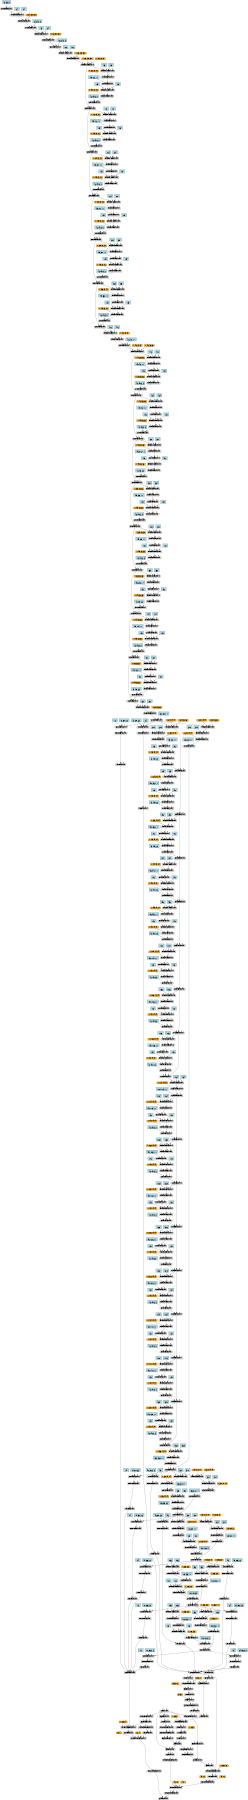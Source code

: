 digraph {
	graph [size="12,12"]
	node [align=left fontsize=12 height=0.2 ranksep=0.1 shape=box style=filled]
	140052033597520 [label=AddBackward]
	140052033592800 -> 140052033597520
	140052033592800 [label=DivConstantBackward]
	140052033567480 -> 140052033592800
	140052033567480 [label=SmoothL1LossBackward]
	140052033566736 -> 140052033567480
	140052033566736 [label=ViewBackward]
	140052033566488 -> 140052033566736
	140052033566488 [label=MaskedSelectBackward]
	140052033565248 -> 140052033566488
	140052033565248 [label=ConcatBackward]
	140052033547000 -> 140052033565248
	140052033547000 [label=ViewBackward]
	140052033546752 -> 140052033547000
	140052033546752 [label=PermuteBackward]
	140052033895696 -> 140052033546752
	140052033895696 [label=ConvNdBackward]
	140052033895440 -> 140052033895696
	140052033895440 [label=ConvNdBackward]
	140052033490648 -> 140052033895440
	140052033490648 [label=ThresholdBackward]
	140052033895248 -> 140052033490648
	140052033895248 [label=BatchNormBackward]
	140052033490400 -> 140052033895248
	140052033490400 [label=ConcatBackward]
	140052033489656 -> 140052033490400
	140052033489656 [label=ConcatBackward]
	140052033488912 -> 140052033489656
	140052033488912 [label=ConcatBackward]
	140052033488168 -> 140052033488912
	140052033488168 [label=ConcatBackward]
	140052033487424 -> 140052033488168
	140052033487424 [label=ConcatBackward]
	140052033482456 -> 140052033487424
	140052033482456 [label=ConcatBackward]
	140052033481712 -> 140052033482456
	140052033481712 [label=ConcatBackward]
	140052033480968 -> 140052033481712
	140052033480968 [label=ConcatBackward]
	140052033480224 -> 140052033480968
	140052033480224 [label=MaxPool2dBackward]
	140052033893968 -> 140052033480224
	140052033893968 [label=ConvNdBackward]
	140052033479976 -> 140052033893968
	140052033479976 [label=ThresholdBackward]
	140052033893712 -> 140052033479976
	140052033893712 [label=BatchNormBackward]
	140052033479728 -> 140052033893712
	140052033479728 [label=ConcatBackward]
	140052033478984 -> 140052033479728
	140052033478984 [label=ConcatBackward]
	140052033469920 -> 140052033478984
	140052033469920 [label=ConcatBackward]
	140052033469176 -> 140052033469920
	140052033469176 [label=ConcatBackward]
	140052033468432 -> 140052033469176
	140052033468432 [label=ConcatBackward]
	140052033467688 -> 140052033468432
	140052033467688 [label=ConcatBackward]
	140052033466944 -> 140052033467688
	140052033466944 [label=MaxPool2dBackward]
	140052033466696 -> 140052033466944
	140052033466696 [label=ThresholdBackward]
	140052033892688 -> 140052033466696
	140052033892688 [label=BatchNormBackward]
	140052033892560 -> 140052033892688
	140052033892560 [label=ConvNdBackward]
	140052033466448 -> 140052033892560
	140052033466448 [label=ThresholdBackward]
	140052033894416 -> 140052033466448
	140052033894416 [label=BatchNormBackward]
	140052033893776 -> 140052033894416
	140052033893776 [label=ConvNdBackward]
	140052033814232 -> 140052033893776
	140052033814232 [label=ThresholdBackward]
	140052034098384 -> 140052033814232
	140052034098384 [label=BatchNormBackward]
	140052034101200 -> 140052034098384
	140052034101200 [label=ConvNdBackward]
	140052033937872 -> 140052034101200
	140052033937872 [label="
 (64, 3, 3, 3)" fillcolor=lightblue]
	140052033937552 -> 140052034098384
	140052033937552 [label="
 (64)" fillcolor=lightblue]
	140052033937680 -> 140052034098384
	140052033937680 [label="
 (64)" fillcolor=lightblue]
	140052033692952 -> 140052033814232
	140052033692952 [label="(1, 64, 150, 150)" fillcolor=orange]
	140052034449232 -> 140052033893776
	140052034449232 [label="
 (64, 64, 3, 3)" fillcolor=lightblue]
	140052034448912 -> 140052033894416
	140052034448912 [label="
 (64)" fillcolor=lightblue]
	140052034449040 -> 140052033894416
	140052034449040 [label="
 (64)" fillcolor=lightblue]
	140052033693384 -> 140052033466448
	140052033693384 [label="(1, 64, 150, 150)" fillcolor=orange]
	140052034448656 -> 140052033892560
	140052034448656 [label="
 (128, 64, 3, 3)" fillcolor=lightblue]
	140052034448336 -> 140052033892688
	140052034448336 [label="
 (128)" fillcolor=lightblue]
	140052034448464 -> 140052033892688
	140052034448464 [label="
 (128)" fillcolor=lightblue]
	140052033693888 -> 140052033466696
	140052033693888 [label="(1, 128, 150, 150)" fillcolor=orange]
	140052033693960 -> 140052033466944
	140052033693960 [label="(1, 128, 150, 150)" fillcolor=orange]
	140052033694104 -> 140052033466944
	140052033694104 [label="(1, 128, 75, 75)" fillcolor=orange]
	140052033892880 -> 140052033467688
	140052033892880 [label=ConvNdBackward]
	140052033467440 -> 140052033892880
	140052033467440 [label=ThresholdBackward]
	140052033892816 -> 140052033467440
	140052033892816 [label=BatchNormBackward]
	140052033892496 -> 140052033892816
	140052033892496 [label=ConvNdBackward]
	140052033467192 -> 140052033892496
	140052033467192 [label=ThresholdBackward]
	140052033894160 -> 140052033467192
	140052033894160 [label=BatchNormBackward]
	140052033466944 -> 140052033894160
	140052033938256 -> 140052033894160
	140052033938256 [label="
 (128)" fillcolor=lightblue]
	140052033938192 -> 140052033894160
	140052033938192 [label="
 (128)" fillcolor=lightblue]
	140052033919960 -> 140052033467192
	140052033919960 [label="(1, 128, 75, 75)" fillcolor=orange]
	140052033937936 -> 140052033892496
	140052033937936 [label="
 (192, 128, 1, 1)" fillcolor=lightblue]
	140052034448720 -> 140052033892816
	140052034448720 [label="
 (192)" fillcolor=lightblue]
	140052034449168 -> 140052033892816
	140052034449168 [label="
 (192)" fillcolor=lightblue]
	140052033434760 -> 140052033467440
	140052033434760 [label="(1, 192, 75, 75)" fillcolor=orange]
	140052034448592 -> 140052033892880
	140052034448592 [label="
 (48, 192, 3, 3)" fillcolor=lightblue]
	140052033893008 -> 140052033468432
	140052033893008 [label=ConvNdBackward]
	140052033468184 -> 140052033893008
	140052033468184 [label=ThresholdBackward]
	140052033892752 -> 140052033468184
	140052033892752 [label=BatchNormBackward]
	140052033893648 -> 140052033892752
	140052033893648 [label=ConvNdBackward]
	140052033467936 -> 140052033893648
	140052033467936 [label=ThresholdBackward]
	140052034098128 -> 140052033467936
	140052034098128 [label=BatchNormBackward]
	140052033467688 -> 140052034098128
	140052033938768 -> 140052034098128
	140052033938768 [label="
 (176)" fillcolor=lightblue]
	140052033938704 -> 140052034098128
	140052033938704 [label="
 (176)" fillcolor=lightblue]
	140052033465232 -> 140052033467936
	140052033465232 [label="(1, 176, 75, 75)" fillcolor=orange]
	140052033938512 -> 140052033893648
	140052033938512 [label="
 (192, 176, 1, 1)" fillcolor=lightblue]
	140052033937744 -> 140052033892752
	140052033937744 [label="
 (192)" fillcolor=lightblue]
	140052033938064 -> 140052033892752
	140052033938064 [label="
 (192)" fillcolor=lightblue]
	140052033465592 -> 140052033468184
	140052033465592 [label="(1, 192, 75, 75)" fillcolor=orange]
	140052034448080 -> 140052033893008
	140052034448080 [label="
 (48, 192, 3, 3)" fillcolor=lightblue]
	140052033893136 -> 140052033469176
	140052033893136 [label=ConvNdBackward]
	140052033468928 -> 140052033893136
	140052033468928 [label=ThresholdBackward]
	140052033892944 -> 140052033468928
	140052033892944 [label=BatchNormBackward]
	140052033892624 -> 140052033892944
	140052033892624 [label=ConvNdBackward]
	140052033468680 -> 140052033892624
	140052033468680 [label=ThresholdBackward]
	140052034101008 -> 140052033468680
	140052034101008 [label=BatchNormBackward]
	140052033468432 -> 140052034101008
	140052033939280 -> 140052034101008
	140052033939280 [label="
 (224)" fillcolor=lightblue]
	140052033939216 -> 140052034101008
	140052033939216 [label="
 (224)" fillcolor=lightblue]
	140052033609880 -> 140052033468680
	140052033609880 [label="(1, 224, 75, 75)" fillcolor=orange]
	140052033939024 -> 140052033892624
	140052033939024 [label="
 (192, 224, 1, 1)" fillcolor=lightblue]
	140052033938448 -> 140052033892944
	140052033938448 [label="
 (192)" fillcolor=lightblue]
	140052033938576 -> 140052033892944
	140052033938576 [label="
 (192)" fillcolor=lightblue]
	140052033610240 -> 140052033468928
	140052033610240 [label="(1, 192, 75, 75)" fillcolor=orange]
	140052034447888 -> 140052033893136
	140052034447888 [label="
 (48, 192, 3, 3)" fillcolor=lightblue]
	140052033893264 -> 140052033469920
	140052033893264 [label=ConvNdBackward]
	140052033469672 -> 140052033893264
	140052033469672 [label=ThresholdBackward]
	140052033893072 -> 140052033469672
	140052033893072 [label=BatchNormBackward]
	140052034100752 -> 140052033893072
	140052034100752 [label=ConvNdBackward]
	140052033469424 -> 140052034100752
	140052033469424 [label=ThresholdBackward]
	140052034099984 -> 140052033469424
	140052034099984 [label=BatchNormBackward]
	140052033469176 -> 140052034099984
	140052033939792 -> 140052034099984
	140052033939792 [label="
 (272)" fillcolor=lightblue]
	140052033939728 -> 140052034099984
	140052033939728 [label="
 (272)" fillcolor=lightblue]
	140052033611104 -> 140052033469424
	140052033611104 [label="(1, 272, 75, 75)" fillcolor=orange]
	140052033939536 -> 140052034100752
	140052033939536 [label="
 (192, 272, 1, 1)" fillcolor=lightblue]
	140052033938960 -> 140052033893072
	140052033938960 [label="
 (192)" fillcolor=lightblue]
	140052033939088 -> 140052033893072
	140052033939088 [label="
 (192)" fillcolor=lightblue]
	140052033611464 -> 140052033469672
	140052033611464 [label="(1, 192, 75, 75)" fillcolor=orange]
	140052034447760 -> 140052033893264
	140052034447760 [label="
 (48, 192, 3, 3)" fillcolor=lightblue]
	140052033893392 -> 140052033478984
	140052033893392 [label=ConvNdBackward]
	140052033478736 -> 140052033893392
	140052033478736 [label=ThresholdBackward]
	140052033893200 -> 140052033478736
	140052033893200 [label=BatchNormBackward]
	140052034100240 -> 140052033893200
	140052034100240 [label=ConvNdBackward]
	140052033470168 -> 140052034100240
	140052033470168 [label=ThresholdBackward]
	140052034100880 -> 140052033470168
	140052034100880 [label=BatchNormBackward]
	140052033469920 -> 140052034100880
	140052033940304 -> 140052034100880
	140052033940304 [label="
 (320)" fillcolor=lightblue]
	140052033940240 -> 140052034100880
	140052033940240 [label="
 (320)" fillcolor=lightblue]
	140052033612328 -> 140052033470168
	140052033612328 [label="(1, 320, 75, 75)" fillcolor=orange]
	140052033940048 -> 140052034100240
	140052033940048 [label="
 (192, 320, 1, 1)" fillcolor=lightblue]
	140052033939472 -> 140052033893200
	140052033939472 [label="
 (192)" fillcolor=lightblue]
	140052033939600 -> 140052033893200
	140052033939600 [label="
 (192)" fillcolor=lightblue]
	140052033612688 -> 140052033478736
	140052033612688 [label="(1, 192, 75, 75)" fillcolor=orange]
	140052034447632 -> 140052033893392
	140052034447632 [label="
 (48, 192, 3, 3)" fillcolor=lightblue]
	140052033893520 -> 140052033479728
	140052033893520 [label=ConvNdBackward]
	140052033479480 -> 140052033893520
	140052033479480 [label=ThresholdBackward]
	140052033893328 -> 140052033479480
	140052033893328 [label=BatchNormBackward]
	140052034101136 -> 140052033893328
	140052034101136 [label=ConvNdBackward]
	140052033479232 -> 140052034101136
	140052033479232 [label=ThresholdBackward]
	140052034100688 -> 140052033479232
	140052034100688 [label=BatchNormBackward]
	140052033478984 -> 140052034100688
	140052033940816 -> 140052034100688
	140052033940816 [label="
 (368)" fillcolor=lightblue]
	140052033940752 -> 140052034100688
	140052033940752 [label="
 (368)" fillcolor=lightblue]
	140052033613552 -> 140052033479232
	140052033613552 [label="(1, 368, 75, 75)" fillcolor=orange]
	140052033940560 -> 140052034101136
	140052033940560 [label="
 (192, 368, 1, 1)" fillcolor=lightblue]
	140052033939984 -> 140052033893328
	140052033939984 [label="
 (192)" fillcolor=lightblue]
	140052033940112 -> 140052033893328
	140052033940112 [label="
 (192)" fillcolor=lightblue]
	140052033613976 -> 140052033479480
	140052033613976 [label="(1, 192, 75, 75)" fillcolor=orange]
	140052034447504 -> 140052033893520
	140052034447504 [label="
 (48, 192, 3, 3)" fillcolor=lightblue]
	140052034447120 -> 140052033893712
	140052034447120 [label="
 (416)" fillcolor=lightblue]
	140052034447056 -> 140052033893712
	140052034447056 [label="
 (416)" fillcolor=lightblue]
	140052033614336 -> 140052033479976
	140052033614336 [label="(1, 416, 75, 75)" fillcolor=orange]
	140052034446800 -> 140052033893968
	140052034446800 [label="
 (416, 416, 1, 1)" fillcolor=lightblue]
	140052033614552 -> 140052033480224
	140052033614552 [label="(1, 416, 75, 75)" fillcolor=orange]
	140052033614624 -> 140052033480224
	140052033614624 [label="(1, 416, 38, 38)" fillcolor=orange]
	140052033894096 -> 140052033480968
	140052033894096 [label=ConvNdBackward]
	140052033480720 -> 140052033894096
	140052033480720 [label=ThresholdBackward]
	140052033893584 -> 140052033480720
	140052033893584 [label=BatchNormBackward]
	140052033892432 -> 140052033893584
	140052033892432 [label=ConvNdBackward]
	140052033480472 -> 140052033892432
	140052033480472 [label=ThresholdBackward]
	140052033895632 -> 140052033480472
	140052033895632 [label=BatchNormBackward]
	140052033480224 -> 140052033895632
	140052033941072 -> 140052033895632
	140052033941072 [label="
 (416)" fillcolor=lightblue]
	140052033941008 -> 140052033895632
	140052033941008 [label="
 (416)" fillcolor=lightblue]
	140052033615488 -> 140052033480472
	140052033615488 [label="(1, 416, 38, 38)" fillcolor=orange]
	140052033940880 -> 140052033892432
	140052033940880 [label="
 (192, 416, 1, 1)" fillcolor=lightblue]
	140052034447248 -> 140052033893584
	140052034447248 [label="
 (192)" fillcolor=lightblue]
	140052033938384 -> 140052033893584
	140052033938384 [label="
 (192)" fillcolor=lightblue]
	140052033615848 -> 140052033480720
	140052033615848 [label="(1, 192, 38, 38)" fillcolor=orange]
	140052034446736 -> 140052033894096
	140052034446736 [label="
 (48, 192, 3, 3)" fillcolor=lightblue]
	140052033894288 -> 140052033481712
	140052033894288 [label=ConvNdBackward]
	140052033481464 -> 140052033894288
	140052033481464 [label=ThresholdBackward]
	140052033894032 -> 140052033481464
	140052033894032 [label=BatchNormBackward]
	140052033893456 -> 140052033894032
	140052033893456 [label=ConvNdBackward]
	140052033481216 -> 140052033893456
	140052033481216 [label=ThresholdBackward]
	140052034100816 -> 140052033481216
	140052034100816 [label=BatchNormBackward]
	140052033480968 -> 140052034100816
	140052033962128 -> 140052034100816
	140052033962128 [label="
 (464)" fillcolor=lightblue]
	140052033962064 -> 140052034100816
	140052033962064 [label="
 (464)" fillcolor=lightblue]
	140052033616712 -> 140052033481216
	140052033616712 [label="(1, 464, 38, 38)" fillcolor=orange]
	140052033941328 -> 140052033893456
	140052033941328 [label="
 (192, 464, 1, 1)" fillcolor=lightblue]
	140052033940496 -> 140052033894032
	140052033940496 [label="
 (192)" fillcolor=lightblue]
	140052033940624 -> 140052033894032
	140052033940624 [label="
 (192)" fillcolor=lightblue]
	140052033617072 -> 140052033481464
	140052033617072 [label="(1, 192, 38, 38)" fillcolor=orange]
	140052034446608 -> 140052033894288
	140052034446608 [label="
 (48, 192, 3, 3)" fillcolor=lightblue]
	140052033894480 -> 140052033482456
	140052033894480 [label=ConvNdBackward]
	140052033482208 -> 140052033894480
	140052033482208 [label=ThresholdBackward]
	140052033894224 -> 140052033482208
	140052033894224 [label=BatchNormBackward]
	140052033893904 -> 140052033894224
	140052033893904 [label=ConvNdBackward]
	140052033481960 -> 140052033893904
	140052033481960 [label=ThresholdBackward]
	140052034100624 -> 140052033481960
	140052034100624 [label=BatchNormBackward]
	140052033481712 -> 140052034100624
	140052033962640 -> 140052034100624
	140052033962640 [label="
 (512)" fillcolor=lightblue]
	140052033962576 -> 140052034100624
	140052033962576 [label="
 (512)" fillcolor=lightblue]
	140052033626192 -> 140052033481960
	140052033626192 [label="(1, 512, 38, 38)" fillcolor=orange]
	140052033962384 -> 140052033893904
	140052033962384 [label="
 (192, 512, 1, 1)" fillcolor=lightblue]
	140052033941264 -> 140052033894224
	140052033941264 [label="
 (192)" fillcolor=lightblue]
	140052033962192 -> 140052033894224
	140052033962192 [label="
 (192)" fillcolor=lightblue]
	140052033626552 -> 140052033482208
	140052033626552 [label="(1, 192, 38, 38)" fillcolor=orange]
	140052034446480 -> 140052033894480
	140052034446480 [label="
 (48, 192, 3, 3)" fillcolor=lightblue]
	140052033894608 -> 140052033487424
	140052033894608 [label=ConvNdBackward]
	140052033487176 -> 140052033894608
	140052033487176 [label=ThresholdBackward]
	140052033894352 -> 140052033487176
	140052033894352 [label=BatchNormBackward]
	140052034100496 -> 140052033894352
	140052034100496 [label=ConvNdBackward]
	140052033486928 -> 140052034100496
	140052033486928 [label=ThresholdBackward]
	140052034100432 -> 140052033486928
	140052034100432 [label=BatchNormBackward]
	140052033482456 -> 140052034100432
	140052033963152 -> 140052034100432
	140052033963152 [label="
 (560)" fillcolor=lightblue]
	140052033963088 -> 140052034100432
	140052033963088 [label="
 (560)" fillcolor=lightblue]
	140052033627416 -> 140052033486928
	140052033627416 [label="(1, 560, 38, 38)" fillcolor=orange]
	140052033962896 -> 140052034100496
	140052033962896 [label="
 (192, 560, 1, 1)" fillcolor=lightblue]
	140052033962320 -> 140052033894352
	140052033962320 [label="
 (192)" fillcolor=lightblue]
	140052033962448 -> 140052033894352
	140052033962448 [label="
 (192)" fillcolor=lightblue]
	140052033627776 -> 140052033487176
	140052033627776 [label="(1, 192, 38, 38)" fillcolor=orange]
	140052034446352 -> 140052033894608
	140052034446352 [label="
 (48, 192, 3, 3)" fillcolor=lightblue]
	140052033894672 -> 140052033488168
	140052033894672 [label=ConvNdBackward]
	140052033487920 -> 140052033894672
	140052033487920 [label=ThresholdBackward]
	140052033894544 -> 140052033487920
	140052033894544 [label=BatchNormBackward]
	140052034100560 -> 140052033894544
	140052034100560 [label=ConvNdBackward]
	140052033487672 -> 140052034100560
	140052033487672 [label=ThresholdBackward]
	140052034100368 -> 140052033487672
	140052034100368 [label=BatchNormBackward]
	140052033487424 -> 140052034100368
	140052033963664 -> 140052034100368
	140052033963664 [label="
 (608)" fillcolor=lightblue]
	140052033963600 -> 140052034100368
	140052033963600 [label="
 (608)" fillcolor=lightblue]
	140052033628640 -> 140052033487672
	140052033628640 [label="(1, 608, 38, 38)" fillcolor=orange]
	140052033963408 -> 140052034100560
	140052033963408 [label="
 (192, 608, 1, 1)" fillcolor=lightblue]
	140052033962832 -> 140052033894544
	140052033962832 [label="
 (192)" fillcolor=lightblue]
	140052033962960 -> 140052033894544
	140052033962960 [label="
 (192)" fillcolor=lightblue]
	140052033629000 -> 140052033487920
	140052033629000 [label="(1, 192, 38, 38)" fillcolor=orange]
	140052034446224 -> 140052033894672
	140052034446224 [label="
 (48, 192, 3, 3)" fillcolor=lightblue]
	140052033894800 -> 140052033488912
	140052033894800 [label=ConvNdBackward]
	140052033488664 -> 140052033894800
	140052033488664 [label=ThresholdBackward]
	140052033896144 -> 140052033488664
	140052033896144 [label=BatchNormBackward]
	140052034101072 -> 140052033896144
	140052034101072 [label=ConvNdBackward]
	140052033488416 -> 140052034101072
	140052033488416 [label=ThresholdBackward]
	140052034100176 -> 140052033488416
	140052034100176 [label=BatchNormBackward]
	140052033488168 -> 140052034100176
	140052033964176 -> 140052034100176
	140052033964176 [label="
 (656)" fillcolor=lightblue]
	140052033964112 -> 140052034100176
	140052033964112 [label="
 (656)" fillcolor=lightblue]
	140052033629864 -> 140052033488416
	140052033629864 [label="(1, 656, 38, 38)" fillcolor=orange]
	140052033963920 -> 140052034101072
	140052033963920 [label="
 (192, 656, 1, 1)" fillcolor=lightblue]
	140052033963344 -> 140052033896144
	140052033963344 [label="
 (192)" fillcolor=lightblue]
	140052033963472 -> 140052033896144
	140052033963472 [label="
 (192)" fillcolor=lightblue]
	140052033634384 -> 140052033488664
	140052033634384 [label="(1, 192, 38, 38)" fillcolor=orange]
	140052034446096 -> 140052033894800
	140052034446096 [label="
 (48, 192, 3, 3)" fillcolor=lightblue]
	140052033894928 -> 140052033489656
	140052033894928 [label=ConvNdBackward]
	140052033489408 -> 140052033894928
	140052033489408 [label=ThresholdBackward]
	140052033894736 -> 140052033489408
	140052033894736 [label=BatchNormBackward]
	140052034100304 -> 140052033894736
	140052034100304 [label=ConvNdBackward]
	140052033489160 -> 140052034100304
	140052033489160 [label=ThresholdBackward]
	140052034100048 -> 140052033489160
	140052034100048 [label=BatchNormBackward]
	140052033488912 -> 140052034100048
	140052033964688 -> 140052034100048
	140052033964688 [label="
 (704)" fillcolor=lightblue]
	140052033964624 -> 140052034100048
	140052033964624 [label="
 (704)" fillcolor=lightblue]
	140052033635248 -> 140052033489160
	140052033635248 [label="(1, 704, 38, 38)" fillcolor=orange]
	140052033964432 -> 140052034100304
	140052033964432 [label="
 (192, 704, 1, 1)" fillcolor=lightblue]
	140052033963856 -> 140052033894736
	140052033963856 [label="
 (192)" fillcolor=lightblue]
	140052033963984 -> 140052033894736
	140052033963984 [label="
 (192)" fillcolor=lightblue]
	140052033635608 -> 140052033489408
	140052033635608 [label="(1, 192, 38, 38)" fillcolor=orange]
	140052034445968 -> 140052033894928
	140052034445968 [label="
 (48, 192, 3, 3)" fillcolor=lightblue]
	140052033896208 -> 140052033490400
	140052033896208 [label=ConvNdBackward]
	140052033490152 -> 140052033896208
	140052033490152 [label=ThresholdBackward]
	140052033894864 -> 140052033490152
	140052033894864 [label=BatchNormBackward]
	140052034100112 -> 140052033894864
	140052034100112 [label=ConvNdBackward]
	140052033489904 -> 140052034100112
	140052033489904 [label=ThresholdBackward]
	140052034099856 -> 140052033489904
	140052034099856 [label=BatchNormBackward]
	140052033489656 -> 140052034099856
	140052033965200 -> 140052034099856
	140052033965200 [label="
 (752)" fillcolor=lightblue]
	140052033965136 -> 140052034099856
	140052033965136 [label="
 (752)" fillcolor=lightblue]
	140052033636472 -> 140052033489904
	140052033636472 [label="(1, 752, 38, 38)" fillcolor=orange]
	140052033964944 -> 140052034100112
	140052033964944 [label="
 (192, 752, 1, 1)" fillcolor=lightblue]
	140052033964368 -> 140052033894864
	140052033964368 [label="
 (192)" fillcolor=lightblue]
	140052033964496 -> 140052033894864
	140052033964496 [label="
 (192)" fillcolor=lightblue]
	140052033636832 -> 140052033490152
	140052033636832 [label="(1, 192, 38, 38)" fillcolor=orange]
	140052034445840 -> 140052033896208
	140052034445840 [label="
 (48, 192, 3, 3)" fillcolor=lightblue]
	140052034445456 -> 140052033895248
	140052034445456 [label="
 (800)" fillcolor=lightblue]
	140052034445392 -> 140052033895248
	140052034445392 [label="
 (800)" fillcolor=lightblue]
	140052033637192 -> 140052033490648
	140052033637192 [label="(1, 800, 38, 38)" fillcolor=orange]
	140052034379600 -> 140052033895440
	140052034379600 [label="
 (800, 800, 1, 1)" fillcolor=lightblue]
	140052034379280 -> 140052033895696
	140052034379280 [label="
 (16, 800, 3, 3)" fillcolor=lightblue]
	140052034379408 -> 140052033895696
	140052034379408 [label="
 (16)" fillcolor=lightblue]
	140052033547992 -> 140052033565248
	140052033547992 [label=ViewBackward]
	140052033547744 -> 140052033547992
	140052033547744 [label=PermuteBackward]
	140052033895504 -> 140052033547744
	140052033895504 [label=ConvNdBackward]
	140052033537320 -> 140052033895504
	140052033537320 [label=ConcatBackward]
	140052033895376 -> 140052033537320
	140052033895376 [label=ConvNdBackward]
	140052033536576 -> 140052033895376
	140052033536576 [label=ThresholdBackward]
	140052033893840 -> 140052033536576
	140052033893840 [label=BatchNormBackward]
	140052033536328 -> 140052033893840
	140052033536328 [label=ConcatBackward]
	140052033527264 -> 140052033536328
	140052033527264 [label=ConcatBackward]
	140052033526520 -> 140052033527264
	140052033526520 [label=ConcatBackward]
	140052033525776 -> 140052033526520
	140052033525776 [label=ConcatBackward]
	140052033525032 -> 140052033525776
	140052033525032 [label=ConcatBackward]
	140052033524288 -> 140052033525032
	140052033524288 [label=ConcatBackward]
	140052033515224 -> 140052033524288
	140052033515224 [label=ConcatBackward]
	140052033514480 -> 140052033515224
	140052033514480 [label=ConcatBackward]
	140052034098832 -> 140052033514480
	140052034098832 [label=ConvNdBackward]
	140052033513736 -> 140052034098832
	140052033513736 [label=ThresholdBackward]
	140052034098192 -> 140052033513736
	140052034098192 [label=BatchNormBackward]
	140052033513488 -> 140052034098192
	140052033513488 [label=ConcatBackward]
	140052033512744 -> 140052033513488
	140052033512744 [label=ConcatBackward]
	140052033512000 -> 140052033512744
	140052033512000 [label=ConcatBackward]
	140052033838808 -> 140052033512000
	140052033838808 [label=ConcatBackward]
	140052033838064 -> 140052033838808
	140052033838064 [label=ConcatBackward]
	140052033837320 -> 140052033838064
	140052033837320 [label=ConcatBackward]
	140052033836576 -> 140052033837320
	140052033836576 [label=ConcatBackward]
	140052033835832 -> 140052033836576
	140052033835832 [label=ConcatBackward]
	140052033835088 -> 140052033835832
	140052033835088 [label=MaxPool2dBackward]
	140052033895440 -> 140052033835088
	140052033639632 -> 140052033835088
	140052033639632 [label="(1, 800, 38, 38)" fillcolor=orange]
	140052033639704 -> 140052033835088
	140052033639704 [label="(1, 800, 19, 19)" fillcolor=orange]
	140052033459600 -> 140052033835832
	140052033459600 [label=ConvNdBackward]
	140052033835584 -> 140052033459600
	140052033835584 [label=ThresholdBackward]
	140052033459792 -> 140052033835584
	140052033459792 [label=BatchNormBackward]
	140052033459920 -> 140052033459792
	140052033459920 [label=ConvNdBackward]
	140052033835336 -> 140052033459920
	140052033835336 [label=ThresholdBackward]
	140052033460112 -> 140052033835336
	140052033460112 [label=BatchNormBackward]
	140052033835088 -> 140052033460112
	140052033989456 -> 140052033460112
	140052033989456 [label="
 (800)" fillcolor=lightblue]
	140052033989392 -> 140052033460112
	140052033989392 [label="
 (800)" fillcolor=lightblue]
	140052033640568 -> 140052033835336
	140052033640568 [label="(1, 800, 19, 19)" fillcolor=orange]
	140052033989200 -> 140052033459920
	140052033989200 [label="
 (192, 800, 1, 1)" fillcolor=lightblue]
	140052033988880 -> 140052033459792
	140052033988880 [label="
 (192)" fillcolor=lightblue]
	140052033989008 -> 140052033459792
	140052033989008 [label="
 (192)" fillcolor=lightblue]
	140052033640928 -> 140052033835584
	140052033640928 [label="(1, 192, 19, 19)" fillcolor=orange]
	140052033988624 -> 140052033459600
	140052033988624 [label="
 (48, 192, 3, 3)" fillcolor=lightblue]
	140052033459472 -> 140052033836576
	140052033459472 [label=ConvNdBackward]
	140052033836328 -> 140052033459472
	140052033836328 [label=ThresholdBackward]
	140052033459728 -> 140052033836328
	140052033459728 [label=BatchNormBackward]
	140052033460048 -> 140052033459728
	140052033460048 [label=ConvNdBackward]
	140052033836080 -> 140052033460048
	140052033836080 [label=ThresholdBackward]
	140052033460176 -> 140052033836080
	140052033460176 [label=BatchNormBackward]
	140052033835832 -> 140052033460176
	140052033989968 -> 140052033460176
	140052033989968 [label="
 (848)" fillcolor=lightblue]
	140052033989904 -> 140052033460176
	140052033989904 [label="
 (848)" fillcolor=lightblue]
	140052033641792 -> 140052033836080
	140052033641792 [label="(1, 848, 19, 19)" fillcolor=orange]
	140052033989712 -> 140052033460048
	140052033989712 [label="
 (192, 848, 1, 1)" fillcolor=lightblue]
	140052033989136 -> 140052033459728
	140052033989136 [label="
 (192)" fillcolor=lightblue]
	140052033989264 -> 140052033459728
	140052033989264 [label="
 (192)" fillcolor=lightblue]
	140052033642152 -> 140052033836328
	140052033642152 [label="(1, 192, 19, 19)" fillcolor=orange]
	140052033988688 -> 140052033459472
	140052033988688 [label="
 (48, 192, 3, 3)" fillcolor=lightblue]
	140052033459344 -> 140052033837320
	140052033459344 [label=ConvNdBackward]
	140052033837072 -> 140052033459344
	140052033837072 [label=ThresholdBackward]
	140052033459536 -> 140052033837072
	140052033459536 [label=BatchNormBackward]
	140052033459984 -> 140052033459536
	140052033459984 [label=ConvNdBackward]
	140052033836824 -> 140052033459984
	140052033836824 [label=ThresholdBackward]
	140052033460304 -> 140052033836824
	140052033460304 [label=BatchNormBackward]
	140052033836576 -> 140052033460304
	140052033990480 -> 140052033460304
	140052033990480 [label="
 (896)" fillcolor=lightblue]
	140052033990416 -> 140052033460304
	140052033990416 [label="
 (896)" fillcolor=lightblue]
	140052033651272 -> 140052033836824
	140052033651272 [label="(1, 896, 19, 19)" fillcolor=orange]
	140052033990224 -> 140052033459984
	140052033990224 [label="
 (192, 896, 1, 1)" fillcolor=lightblue]
	140052033989648 -> 140052033459536
	140052033989648 [label="
 (192)" fillcolor=lightblue]
	140052033989776 -> 140052033459536
	140052033989776 [label="
 (192)" fillcolor=lightblue]
	140052033651632 -> 140052033837072
	140052033651632 [label="(1, 192, 19, 19)" fillcolor=orange]
	140052033988496 -> 140052033459344
	140052033988496 [label="
 (48, 192, 3, 3)" fillcolor=lightblue]
	140052033459216 -> 140052033838064
	140052033459216 [label=ConvNdBackward]
	140052033837816 -> 140052033459216
	140052033837816 [label=ThresholdBackward]
	140052033459408 -> 140052033837816
	140052033459408 [label=BatchNormBackward]
	140052033460240 -> 140052033459408
	140052033460240 [label=ConvNdBackward]
	140052033837568 -> 140052033460240
	140052033837568 [label=ThresholdBackward]
	140052033460432 -> 140052033837568
	140052033460432 [label=BatchNormBackward]
	140052033837320 -> 140052033460432
	140052034003344 -> 140052033460432
	140052034003344 [label="
 (944)" fillcolor=lightblue]
	140052034003280 -> 140052033460432
	140052034003280 [label="
 (944)" fillcolor=lightblue]
	140052033652496 -> 140052033837568
	140052033652496 [label="(1, 944, 19, 19)" fillcolor=orange]
	140052034003088 -> 140052033460240
	140052034003088 [label="
 (192, 944, 1, 1)" fillcolor=lightblue]
	140052033990160 -> 140052033459408
	140052033990160 [label="
 (192)" fillcolor=lightblue]
	140052033990288 -> 140052033459408
	140052033990288 [label="
 (192)" fillcolor=lightblue]
	140052033652856 -> 140052033837816
	140052033652856 [label="(1, 192, 19, 19)" fillcolor=orange]
	140052033988368 -> 140052033459216
	140052033988368 [label="
 (48, 192, 3, 3)" fillcolor=lightblue]
	140052033459088 -> 140052033838808
	140052033459088 [label=ConvNdBackward]
	140052033838560 -> 140052033459088
	140052033838560 [label=ThresholdBackward]
	140052033459280 -> 140052033838560
	140052033459280 [label=BatchNormBackward]
	140052033460368 -> 140052033459280
	140052033460368 [label=ConvNdBackward]
	140052033838312 -> 140052033460368
	140052033838312 [label=ThresholdBackward]
	140052033460560 -> 140052033838312
	140052033460560 [label=BatchNormBackward]
	140052033838064 -> 140052033460560
	140052034003856 -> 140052033460560
	140052034003856 [label="
 (992)" fillcolor=lightblue]
	140052034003792 -> 140052033460560
	140052034003792 [label="
 (992)" fillcolor=lightblue]
	140052033653720 -> 140052033838312
	140052033653720 [label="(1, 992, 19, 19)" fillcolor=orange]
	140052034003600 -> 140052033460368
	140052034003600 [label="
 (192, 992, 1, 1)" fillcolor=lightblue]
	140052034003024 -> 140052033459280
	140052034003024 [label="
 (192)" fillcolor=lightblue]
	140052034003152 -> 140052033459280
	140052034003152 [label="
 (192)" fillcolor=lightblue]
	140052033654080 -> 140052033838560
	140052033654080 [label="(1, 192, 19, 19)" fillcolor=orange]
	140052033988240 -> 140052033459088
	140052033988240 [label="
 (48, 192, 3, 3)" fillcolor=lightblue]
	140052033458960 -> 140052033512000
	140052033458960 [label=ConvNdBackward]
	140052033511752 -> 140052033458960
	140052033511752 [label=ThresholdBackward]
	140052033459152 -> 140052033511752
	140052033459152 [label=BatchNormBackward]
	140052033460496 -> 140052033459152
	140052033460496 [label=ConvNdBackward]
	140052033511504 -> 140052033460496
	140052033511504 [label=ThresholdBackward]
	140052033460688 -> 140052033511504
	140052033460688 [label=BatchNormBackward]
	140052033838808 -> 140052033460688
	140052034004368 -> 140052033460688
	140052034004368 [label="
 (1040)" fillcolor=lightblue]
	140052034004304 -> 140052033460688
	140052034004304 [label="
 (1040)" fillcolor=lightblue]
	140052033659104 -> 140052033511504
	140052033659104 [label="(1, 1040, 19, 19)" fillcolor=orange]
	140052034004112 -> 140052033460496
	140052034004112 [label="
 (192, 1040, 1, 1)" fillcolor=lightblue]
	140052034003536 -> 140052033459152
	140052034003536 [label="
 (192)" fillcolor=lightblue]
	140052034003664 -> 140052033459152
	140052034003664 [label="
 (192)" fillcolor=lightblue]
	140052033659464 -> 140052033511752
	140052033659464 [label="(1, 192, 19, 19)" fillcolor=orange]
	140052033988112 -> 140052033458960
	140052033988112 [label="
 (48, 192, 3, 3)" fillcolor=lightblue]
	140052034098576 -> 140052033512744
	140052034098576 [label=ConvNdBackward]
	140052033512496 -> 140052034098576
	140052033512496 [label=ThresholdBackward]
	140052033458896 -> 140052033512496
	140052033458896 [label=BatchNormBackward]
	140052033460624 -> 140052033458896
	140052033460624 [label=ConvNdBackward]
	140052033512248 -> 140052033460624
	140052033512248 [label=ThresholdBackward]
	140052033460816 -> 140052033512248
	140052033460816 [label=BatchNormBackward]
	140052033512000 -> 140052033460816
	140052034004880 -> 140052033460816
	140052034004880 [label="
 (1088)" fillcolor=lightblue]
	140052034004816 -> 140052033460816
	140052034004816 [label="
 (1088)" fillcolor=lightblue]
	140052033660328 -> 140052033512248
	140052033660328 [label="(1, 1088, 19, 19)" fillcolor=orange]
	140052034004624 -> 140052033460624
	140052034004624 [label="
 (192, 1088, 1, 1)" fillcolor=lightblue]
	140052034004048 -> 140052033458896
	140052034004048 [label="
 (192)" fillcolor=lightblue]
	140052034004176 -> 140052033458896
	140052034004176 [label="
 (192)" fillcolor=lightblue]
	140052033660688 -> 140052033512496
	140052033660688 [label="(1, 192, 19, 19)" fillcolor=orange]
	140052033987984 -> 140052034098576
	140052033987984 [label="
 (48, 192, 3, 3)" fillcolor=lightblue]
	140052034098704 -> 140052033513488
	140052034098704 [label=ConvNdBackward]
	140052033513240 -> 140052034098704
	140052033513240 [label=ThresholdBackward]
	140052033459024 -> 140052033513240
	140052033459024 [label=BatchNormBackward]
	140052033460752 -> 140052033459024
	140052033460752 [label=ConvNdBackward]
	140052033512992 -> 140052033460752
	140052033512992 [label=ThresholdBackward]
	140052033460944 -> 140052033512992
	140052033460944 [label=BatchNormBackward]
	140052033512744 -> 140052033460944
	140052034005392 -> 140052033460944
	140052034005392 [label="
 (1136)" fillcolor=lightblue]
	140052034005328 -> 140052033460944
	140052034005328 [label="
 (1136)" fillcolor=lightblue]
	140052033661552 -> 140052033512992
	140052033661552 [label="(1, 1136, 19, 19)" fillcolor=orange]
	140052034005136 -> 140052033460752
	140052034005136 [label="
 (192, 1136, 1, 1)" fillcolor=lightblue]
	140052034004560 -> 140052033459024
	140052034004560 [label="
 (192)" fillcolor=lightblue]
	140052034004688 -> 140052033459024
	140052034004688 [label="
 (192)" fillcolor=lightblue]
	140052033661912 -> 140052033513240
	140052033661912 [label="(1, 192, 19, 19)" fillcolor=orange]
	140052033987856 -> 140052034098704
	140052033987856 [label="
 (48, 192, 3, 3)" fillcolor=lightblue]
	140052033987472 -> 140052034098192
	140052033987472 [label="
 (1184)" fillcolor=lightblue]
	140052033987408 -> 140052034098192
	140052033987408 [label="
 (1184)" fillcolor=lightblue]
	140052033662272 -> 140052033513736
	140052033662272 [label="(1, 1184, 19, 19)" fillcolor=orange]
	140052033987216 -> 140052034098832
	140052033987216 [label="
 (1184, 1184, 1, 1)" fillcolor=lightblue]
	140052034098896 -> 140052033514480
	140052034098896 [label=ConvNdBackward]
	140052033514232 -> 140052034098896
	140052033514232 [label=ThresholdBackward]
	140052034098768 -> 140052033514232
	140052034098768 [label=BatchNormBackward]
	140052034098640 -> 140052034098768
	140052034098640 [label=ConvNdBackward]
	140052033513984 -> 140052034098640
	140052033513984 [label=ThresholdBackward]
	140052033460880 -> 140052033513984
	140052033460880 [label=BatchNormBackward]
	140052034098832 -> 140052033460880
	140052034005712 -> 140052033460880
	140052034005712 [label="
 (1184)" fillcolor=lightblue]
	140052034005648 -> 140052033460880
	140052034005648 [label="
 (1184)" fillcolor=lightblue]
	140052033732832 -> 140052033513984
	140052033732832 [label="(1, 1184, 19, 19)" fillcolor=orange]
	140052034005200 -> 140052034098640
	140052034005200 [label="
 (192, 1184, 1, 1)" fillcolor=lightblue]
	140052034003472 -> 140052034098768
	140052034003472 [label="
 (192)" fillcolor=lightblue]
	140052034005008 -> 140052034098768
	140052034005008 [label="
 (192)" fillcolor=lightblue]
	140052033733192 -> 140052033514232
	140052033733192 [label="(1, 192, 19, 19)" fillcolor=orange]
	140052033987280 -> 140052034098896
	140052033987280 [label="
 (48, 192, 3, 3)" fillcolor=lightblue]
	140052034098960 -> 140052033515224
	140052034098960 [label=ConvNdBackward]
	140052033514976 -> 140052034098960
	140052033514976 [label=ThresholdBackward]
	140052034098256 -> 140052033514976
	140052034098256 [label=BatchNormBackward]
	140052034100944 -> 140052034098256
	140052034100944 [label=ConvNdBackward]
	140052033514728 -> 140052034100944
	140052033514728 [label=ThresholdBackward]
	140052033461136 -> 140052033514728
	140052033461136 [label=BatchNormBackward]
	140052033514480 -> 140052033461136
	140052034006224 -> 140052033461136
	140052034006224 [label="
 (1232)" fillcolor=lightblue]
	140052034006160 -> 140052033461136
	140052034006160 [label="
 (1232)" fillcolor=lightblue]
	140052033734056 -> 140052033514728
	140052033734056 [label="(1, 1232, 19, 19)" fillcolor=orange]
	140052034005968 -> 140052034100944
	140052034005968 [label="
 (192, 1232, 1, 1)" fillcolor=lightblue]
	140052034005456 -> 140052034098256
	140052034005456 [label="
 (192)" fillcolor=lightblue]
	140052034005520 -> 140052034098256
	140052034005520 [label="
 (192)" fillcolor=lightblue]
	140052033734416 -> 140052033514976
	140052033734416 [label="(1, 192, 19, 19)" fillcolor=orange]
	140052033987152 -> 140052034098960
	140052033987152 [label="
 (48, 192, 3, 3)" fillcolor=lightblue]
	140052034099088 -> 140052033524288
	140052034099088 [label=ConvNdBackward]
	140052033524040 -> 140052034099088
	140052033524040 [label=ThresholdBackward]
	140052034098512 -> 140052033524040
	140052034098512 [label=BatchNormBackward]
	140052033459664 -> 140052034098512
	140052033459664 [label=ConvNdBackward]
	140052033523792 -> 140052033459664
	140052033523792 [label=ThresholdBackward]
	140052033461072 -> 140052033523792
	140052033461072 [label=BatchNormBackward]
	140052033515224 -> 140052033461072
	140052034006736 -> 140052033461072
	140052034006736 [label="
 (1280)" fillcolor=lightblue]
	140052034006672 -> 140052033461072
	140052034006672 [label="
 (1280)" fillcolor=lightblue]
	140052033735280 -> 140052033523792
	140052033735280 [label="(1, 1280, 19, 19)" fillcolor=orange]
	140052034006480 -> 140052033459664
	140052034006480 [label="
 (192, 1280, 1, 1)" fillcolor=lightblue]
	140052034005904 -> 140052034098512
	140052034005904 [label="
 (192)" fillcolor=lightblue]
	140052034006032 -> 140052034098512
	140052034006032 [label="
 (192)" fillcolor=lightblue]
	140052033735640 -> 140052033524040
	140052033735640 [label="(1, 192, 19, 19)" fillcolor=orange]
	140052033987088 -> 140052034099088
	140052033987088 [label="
 (48, 192, 3, 3)" fillcolor=lightblue]
	140052034099216 -> 140052033525032
	140052034099216 [label=ConvNdBackward]
	140052033524784 -> 140052034099216
	140052033524784 [label=ThresholdBackward]
	140052034099024 -> 140052033524784
	140052034099024 [label=BatchNormBackward]
	140052033461008 -> 140052034099024
	140052033461008 [label=ConvNdBackward]
	140052033524536 -> 140052033461008
	140052033524536 [label=ThresholdBackward]
	140052033461264 -> 140052033524536
	140052033461264 [label=BatchNormBackward]
	140052033524288 -> 140052033461264
	140052034027792 -> 140052033461264
	140052034027792 [label="
 (1328)" fillcolor=lightblue]
	140052034027728 -> 140052033461264
	140052034027728 [label="
 (1328)" fillcolor=lightblue]
	140052033736504 -> 140052033524536
	140052033736504 [label="(1, 1328, 19, 19)" fillcolor=orange]
	140052034006992 -> 140052033461008
	140052034006992 [label="
 (192, 1328, 1, 1)" fillcolor=lightblue]
	140052034006416 -> 140052034099024
	140052034006416 [label="
 (192)" fillcolor=lightblue]
	140052034006544 -> 140052034099024
	140052034006544 [label="
 (192)" fillcolor=lightblue]
	140052033683680 -> 140052033524784
	140052033683680 [label="(1, 192, 19, 19)" fillcolor=orange]
	140052033986832 -> 140052034099216
	140052033986832 [label="
 (48, 192, 3, 3)" fillcolor=lightblue]
	140052034099344 -> 140052033525776
	140052034099344 [label=ConvNdBackward]
	140052033525528 -> 140052034099344
	140052033525528 [label=ThresholdBackward]
	140052034099152 -> 140052033525528
	140052034099152 [label=BatchNormBackward]
	140052033461200 -> 140052034099152
	140052033461200 [label=ConvNdBackward]
	140052033525280 -> 140052033461200
	140052033525280 [label=ThresholdBackward]
	140052033461392 -> 140052033525280
	140052033461392 [label=BatchNormBackward]
	140052033525032 -> 140052033461392
	140052034028304 -> 140052033461392
	140052034028304 [label="
 (1376)" fillcolor=lightblue]
	140052034028240 -> 140052033461392
	140052034028240 [label="
 (1376)" fillcolor=lightblue]
	140052033684544 -> 140052033525280
	140052033684544 [label="(1, 1376, 19, 19)" fillcolor=orange]
	140052034028048 -> 140052033461200
	140052034028048 [label="
 (192, 1376, 1, 1)" fillcolor=lightblue]
	140052034027856 -> 140052034099152
	140052034027856 [label="
 (192)" fillcolor=lightblue]
	140052034027600 -> 140052034099152
	140052034027600 [label="
 (192)" fillcolor=lightblue]
	140052033684904 -> 140052033525528
	140052033684904 [label="(1, 192, 19, 19)" fillcolor=orange]
	140052033986704 -> 140052034099344
	140052033986704 [label="
 (48, 192, 3, 3)" fillcolor=lightblue]
	140052034099472 -> 140052033526520
	140052034099472 [label=ConvNdBackward]
	140052033526272 -> 140052034099472
	140052033526272 [label=ThresholdBackward]
	140052034099280 -> 140052033526272
	140052034099280 [label=BatchNormBackward]
	140052033461328 -> 140052034099280
	140052033461328 [label=ConvNdBackward]
	140052033526024 -> 140052033461328
	140052033526024 [label=ThresholdBackward]
	140052033461520 -> 140052033526024
	140052033461520 [label=BatchNormBackward]
	140052033525776 -> 140052033461520
	140052034028816 -> 140052033461520
	140052034028816 [label="
 (1424)" fillcolor=lightblue]
	140052034028752 -> 140052033461520
	140052034028752 [label="
 (1424)" fillcolor=lightblue]
	140052033685768 -> 140052033526024
	140052033685768 [label="(1, 1424, 19, 19)" fillcolor=orange]
	140052034028560 -> 140052033461328
	140052034028560 [label="
 (192, 1424, 1, 1)" fillcolor=lightblue]
	140052034027984 -> 140052034099280
	140052034027984 [label="
 (192)" fillcolor=lightblue]
	140052034028112 -> 140052034099280
	140052034028112 [label="
 (192)" fillcolor=lightblue]
	140052033686128 -> 140052033526272
	140052033686128 [label="(1, 192, 19, 19)" fillcolor=orange]
	140052033986640 -> 140052034099472
	140052033986640 [label="
 (48, 192, 3, 3)" fillcolor=lightblue]
	140052034099600 -> 140052033527264
	140052034099600 [label=ConvNdBackward]
	140052033527016 -> 140052034099600
	140052033527016 [label=ThresholdBackward]
	140052034099408 -> 140052033527016
	140052034099408 [label=BatchNormBackward]
	140052033461456 -> 140052034099408
	140052033461456 [label=ConvNdBackward]
	140052033526768 -> 140052033461456
	140052033526768 [label=ThresholdBackward]
	140052033461648 -> 140052033526768
	140052033461648 [label=BatchNormBackward]
	140052033526520 -> 140052033461648
	140052034029328 -> 140052033461648
	140052034029328 [label="
 (1472)" fillcolor=lightblue]
	140052034029264 -> 140052033461648
	140052034029264 [label="
 (1472)" fillcolor=lightblue]
	140052033686992 -> 140052033526768
	140052033686992 [label="(1, 1472, 19, 19)" fillcolor=orange]
	140052034029072 -> 140052033461456
	140052034029072 [label="
 (192, 1472, 1, 1)" fillcolor=lightblue]
	140052034028496 -> 140052034099408
	140052034028496 [label="
 (192)" fillcolor=lightblue]
	140052034028624 -> 140052034099408
	140052034028624 [label="
 (192)" fillcolor=lightblue]
	140052033687352 -> 140052033527016
	140052033687352 [label="(1, 192, 19, 19)" fillcolor=orange]
	140052033965904 -> 140052034099600
	140052033965904 [label="
 (48, 192, 3, 3)" fillcolor=lightblue]
	140052034099792 -> 140052033536328
	140052034099792 [label=ConvNdBackward]
	140052033536080 -> 140052034099792
	140052033536080 [label=ThresholdBackward]
	140052034099536 -> 140052033536080
	140052034099536 [label=BatchNormBackward]
	140052033461584 -> 140052034099536
	140052033461584 [label=ConvNdBackward]
	140052033527512 -> 140052033461584
	140052033527512 [label=ThresholdBackward]
	140052033461776 -> 140052033527512
	140052033461776 [label=BatchNormBackward]
	140052033527264 -> 140052033461776
	140052034029840 -> 140052033461776
	140052034029840 [label="
 (1520)" fillcolor=lightblue]
	140052034029776 -> 140052033461776
	140052034029776 [label="
 (1520)" fillcolor=lightblue]
	140052033675992 -> 140052033527512
	140052033675992 [label="(1, 1520, 19, 19)" fillcolor=orange]
	140052034029584 -> 140052033461584
	140052034029584 [label="
 (192, 1520, 1, 1)" fillcolor=lightblue]
	140052034029008 -> 140052034099536
	140052034029008 [label="
 (192)" fillcolor=lightblue]
	140052034029136 -> 140052034099536
	140052034029136 [label="
 (192)" fillcolor=lightblue]
	140052033676352 -> 140052033536080
	140052033676352 [label="(1, 192, 19, 19)" fillcolor=orange]
	140052033965776 -> 140052034099792
	140052033965776 [label="
 (48, 192, 3, 3)" fillcolor=lightblue]
	140052033965392 -> 140052033893840
	140052033965392 [label="
 (1568)" fillcolor=lightblue]
	140052033965328 -> 140052033893840
	140052033965328 [label="
 (1568)" fillcolor=lightblue]
	140052033676712 -> 140052033536576
	140052033676712 [label="(1, 1568, 19, 19)" fillcolor=orange]
	140052033964880 -> 140052033895376
	140052033964880 [label="
 (256, 1568, 1, 1)" fillcolor=lightblue]
	140052033895312 -> 140052033537320
	140052033895312 [label=ConvNdBackward]
	140052033537072 -> 140052033895312
	140052033537072 [label=ThresholdBackward]
	140052034098448 -> 140052033537072
	140052034098448 [label=BatchNormBackward]
	140052033536824 -> 140052034098448
	140052033536824 [label=MaxPool2dBackward]
	140052033895440 -> 140052033536824
	140052033677288 -> 140052033536824
	140052033677288 [label="(1, 800, 38, 38)" fillcolor=orange]
	140052033677360 -> 140052033536824
	140052033677360 [label="(1, 800, 19, 19)" fillcolor=orange]
	140052033965648 -> 140052034098448
	140052033965648 [label="
 (800)" fillcolor=lightblue]
	140052034027920 -> 140052034098448
	140052034027920 [label="
 (800)" fillcolor=lightblue]
	140052033677720 -> 140052033537072
	140052033677720 [label="(1, 800, 19, 19)" fillcolor=orange]
	140052033965456 -> 140052033895312
	140052033965456 [label="
 (256, 800, 1, 1)" fillcolor=lightblue]
	140052034379664 -> 140052033895504
	140052034379664 [label="
 (24, 512, 3, 3)" fillcolor=lightblue]
	140052034379536 -> 140052033895504
	140052034379536 [label="
 (24)" fillcolor=lightblue]
	140052033557304 -> 140052033565248
	140052033557304 [label=ViewBackward]
	140052033557056 -> 140052033557304
	140052033557056 [label=PermuteBackward]
	140052033895056 -> 140052033557056
	140052033895056 [label=ConvNdBackward]
	140052033538560 -> 140052033895056
	140052033538560 [label=ConcatBackward]
	140052033895184 -> 140052033538560
	140052033895184 [label=ConvNdBackward]
	140052033537816 -> 140052033895184
	140052033537816 [label=ThresholdBackward]
	140052034099728 -> 140052033537816
	140052034099728 [label=BatchNormBackward]
	140052033461968 -> 140052034099728
	140052033461968 [label=ConvNdBackward]
	140052033537568 -> 140052033461968
	140052033537568 [label=ThresholdBackward]
	140052033462032 -> 140052033537568
	140052033462032 [label=BatchNormBackward]
	140052033537320 -> 140052033462032
	140052034030736 -> 140052033462032
	140052034030736 [label="
 (512)" fillcolor=lightblue]
	140052034030672 -> 140052033462032
	140052034030672 [label="
 (512)" fillcolor=lightblue]
	140052033679016 -> 140052033537568
	140052033679016 [label="(1, 512, 19, 19)" fillcolor=orange]
	140052034030480 -> 140052033461968
	140052034030480 [label="
 (256, 512, 1, 1)" fillcolor=lightblue]
	140052034030160 -> 140052034099728
	140052034030160 [label="
 (256)" fillcolor=lightblue]
	140052034030288 -> 140052034099728
	140052034030288 [label="
 (256)" fillcolor=lightblue]
	140052033687632 -> 140052033537816
	140052033687632 [label="(1, 256, 19, 19)" fillcolor=orange]
	140052034029968 -> 140052033895184
	140052034029968 [label="
 (256, 256, 3, 3)" fillcolor=lightblue]
	140052034098320 -> 140052033538560
	140052034098320 [label=ConvNdBackward]
	140052033538312 -> 140052034098320
	140052033538312 [label=ThresholdBackward]
	140052033459856 -> 140052033538312
	140052033459856 [label=BatchNormBackward]
	140052033538064 -> 140052033459856
	140052033538064 [label=MaxPool2dBackward]
	140052033537320 -> 140052033538064
	140052033688208 -> 140052033538064
	140052033688208 [label="(1, 512, 19, 19)" fillcolor=orange]
	140052033688280 -> 140052033538064
	140052033688280 [label="(1, 512, 10, 10)" fillcolor=orange]
	140052034030544 -> 140052033459856
	140052034030544 [label="
 (512)" fillcolor=lightblue]
	140052034030800 -> 140052033459856
	140052034030800 [label="
 (512)" fillcolor=lightblue]
	140052033688640 -> 140052033538312
	140052033688640 [label="(1, 512, 10, 10)" fillcolor=orange]
	140052034030352 -> 140052034098320
	140052034030352 [label="
 (256, 512, 1, 1)" fillcolor=lightblue]
	140052033964816 -> 140052033895056
	140052033964816 [label="
 (24, 512, 3, 3)" fillcolor=lightblue]
	140052033962256 -> 140052033895056
	140052033962256 [label="
 (24)" fillcolor=lightblue]
	140052033558296 -> 140052033565248
	140052033558296 [label=ViewBackward]
	140052033558048 -> 140052033558296
	140052033558048 [label=PermuteBackward]
	140052033894992 -> 140052033558048
	140052033894992 [label=ConvNdBackward]
	140052033539800 -> 140052033894992
	140052033539800 [label=ConcatBackward]
	140052034099664 -> 140052033539800
	140052034099664 [label=ConvNdBackward]
	140052033539056 -> 140052034099664
	140052033539056 [label=ThresholdBackward]
	140052033462096 -> 140052033539056
	140052033462096 [label=BatchNormBackward]
	140052033462224 -> 140052033462096
	140052033462224 [label=ConvNdBackward]
	140052033538808 -> 140052033462224
	140052033538808 [label=ThresholdBackward]
	140052033728784 -> 140052033538808
	140052033728784 [label=BatchNormBackward]
	140052033538560 -> 140052033728784
	140052034056528 -> 140052033728784
	140052034056528 [label="
 (512)" fillcolor=lightblue]
	140052034056464 -> 140052033728784
	140052034056464 [label="
 (512)" fillcolor=lightblue]
	140052033689936 -> 140052033538808
	140052033689936 [label="(1, 512, 10, 10)" fillcolor=orange]
	140052034031568 -> 140052033462224
	140052034031568 [label="
 (128, 512, 1, 1)" fillcolor=lightblue]
	140052034031312 -> 140052033462096
	140052034031312 [label="
 (128)" fillcolor=lightblue]
	140052034031440 -> 140052033462096
	140052034031440 [label="
 (128)" fillcolor=lightblue]
	140052033690296 -> 140052033539056
	140052033690296 [label="(1, 128, 10, 10)" fillcolor=orange]
	140052034031120 -> 140052034099664
	140052034031120 [label="
 (128, 128, 3, 3)" fillcolor=lightblue]
	140052033462160 -> 140052033539800
	140052033462160 [label=ConvNdBackward]
	140052033539552 -> 140052033462160
	140052033539552 [label=ThresholdBackward]
	140052033461904 -> 140052033539552
	140052033461904 [label=BatchNormBackward]
	140052033539304 -> 140052033461904
	140052033539304 [label=MaxPool2dBackward]
	140052033538560 -> 140052033539304
	140052033690872 -> 140052033539304
	140052033690872 [label="(1, 512, 10, 10)" fillcolor=orange]
	140052033690944 -> 140052033539304
	140052033690944 [label="(1, 512, 5, 5)" fillcolor=orange]
	140052034056336 -> 140052033461904
	140052034056336 [label="
 (512)" fillcolor=lightblue]
	140052034056592 -> 140052033461904
	140052034056592 [label="
 (512)" fillcolor=lightblue]
	140052033691304 -> 140052033539552
	140052033691304 [label="(1, 512, 5, 5)" fillcolor=orange]
	140052034031504 -> 140052033462160
	140052034031504 [label="
 (128, 512, 1, 1)" fillcolor=lightblue]
	140052034029648 -> 140052033894992
	140052034029648 [label="
 (24, 256, 3, 3)" fillcolor=lightblue]
	140052034029520 -> 140052033894992
	140052034029520 [label="
 (24)" fillcolor=lightblue]
	140052033559288 -> 140052033565248
	140052033559288 [label=ViewBackward]
	140052033559040 -> 140052033559288
	140052033559040 [label=PermuteBackward]
	140052034099920 -> 140052033559040
	140052034099920 [label=ConvNdBackward]
	140052033545264 -> 140052034099920
	140052033545264 [label=ConcatBackward]
	140052033461712 -> 140052033545264
	140052033461712 [label=ConvNdBackward]
	140052033544520 -> 140052033461712
	140052033544520 [label=ThresholdBackward]
	140052033728848 -> 140052033544520
	140052033728848 [label=BatchNormBackward]
	140052033729040 -> 140052033728848
	140052033729040 [label=ConvNdBackward]
	140052033544272 -> 140052033729040
	140052033544272 [label=ThresholdBackward]
	140052033729232 -> 140052033544272
	140052033729232 [label=BatchNormBackward]
	140052033539800 -> 140052033729232
	140052034057680 -> 140052033729232
	140052034057680 [label="
 (256)" fillcolor=lightblue]
	140052034057616 -> 140052033729232
	140052034057616 [label="
 (256)" fillcolor=lightblue]
	140052033717240 -> 140052033544272
	140052033717240 [label="(1, 256, 5, 5)" fillcolor=orange]
	140052034057424 -> 140052033729040
	140052034057424 [label="
 (128, 256, 1, 1)" fillcolor=lightblue]
	140052034057104 -> 140052033728848
	140052034057104 [label="
 (128)" fillcolor=lightblue]
	140052034057232 -> 140052033728848
	140052034057232 [label="
 (128)" fillcolor=lightblue]
	140052033717600 -> 140052033544520
	140052033717600 [label="(1, 128, 5, 5)" fillcolor=orange]
	140052034056912 -> 140052033461712
	140052034056912 [label="
 (128, 128, 3, 3)" fillcolor=lightblue]
	140052033728912 -> 140052033545264
	140052033728912 [label=ConvNdBackward]
	140052033545016 -> 140052033728912
	140052033545016 [label=ThresholdBackward]
	140052033728656 -> 140052033545016
	140052033728656 [label=BatchNormBackward]
	140052033544768 -> 140052033728656
	140052033544768 [label=MaxPool2dBackward]
	140052033539800 -> 140052033544768
	140052033718176 -> 140052033544768
	140052033718176 [label="(1, 256, 5, 5)" fillcolor=orange]
	140052033718248 -> 140052033544768
	140052033718248 [label="(1, 256, 3, 3)" fillcolor=orange]
	140052034057488 -> 140052033728656
	140052034057488 [label="
 (256)" fillcolor=lightblue]
	140052034057744 -> 140052033728656
	140052034057744 [label="
 (256)" fillcolor=lightblue]
	140052033718608 -> 140052033545016
	140052033718608 [label="(1, 256, 3, 3)" fillcolor=orange]
	140052034057296 -> 140052033728912
	140052034057296 [label="
 (128, 256, 1, 1)" fillcolor=lightblue]
	140052034031056 -> 140052034099920
	140052034031056 [label="
 (16, 256, 3, 3)" fillcolor=lightblue]
	140052034030928 -> 140052034099920
	140052034030928 [label="
 (16)" fillcolor=lightblue]
	140052033560280 -> 140052033565248
	140052033560280 [label=ViewBackward]
	140052033560032 -> 140052033560280
	140052033560032 [label=PermuteBackward]
	140052033461840 -> 140052033560032
	140052033461840 [label=ConvNdBackward]
	140052033546504 -> 140052033461840
	140052033546504 [label=ConcatBackward]
	140052033729360 -> 140052033546504
	140052033729360 [label=ConvNdBackward]
	140052033545760 -> 140052033729360
	140052033545760 [label=ThresholdBackward]
	140052033729296 -> 140052033545760
	140052033729296 [label=BatchNormBackward]
	140052033729488 -> 140052033729296
	140052033729488 [label=ConvNdBackward]
	140052033545512 -> 140052033729488
	140052033545512 [label=ThresholdBackward]
	140052033729680 -> 140052033545512
	140052033729680 [label=BatchNormBackward]
	140052033545264 -> 140052033729680
	140052034058832 -> 140052033729680
	140052034058832 [label="
 (256)" fillcolor=lightblue]
	140052034058768 -> 140052033729680
	140052034058768 [label="
 (256)" fillcolor=lightblue]
	140052033719904 -> 140052033545512
	140052033719904 [label="(1, 256, 3, 3)" fillcolor=orange]
	140052034058576 -> 140052033729488
	140052034058576 [label="
 (128, 256, 1, 1)" fillcolor=lightblue]
	140052034058256 -> 140052033729296
	140052034058256 [label="
 (128)" fillcolor=lightblue]
	140052034058384 -> 140052033729296
	140052034058384 [label="
 (128)" fillcolor=lightblue]
	140052033720264 -> 140052033545760
	140052033720264 [label="(1, 128, 3, 3)" fillcolor=orange]
	140052034058064 -> 140052033729360
	140052034058064 [label="
 (128, 128, 3, 3)" fillcolor=lightblue]
	140052033728592 -> 140052033546504
	140052033728592 [label=ConvNdBackward]
	140052033546256 -> 140052033728592
	140052033546256 [label=ThresholdBackward]
	140052033729104 -> 140052033546256
	140052033729104 [label=BatchNormBackward]
	140052033546008 -> 140052033729104
	140052033546008 [label=MaxPool2dBackward]
	140052033545264 -> 140052033546008
	140052033708616 -> 140052033546008
	140052033708616 [label="(1, 256, 3, 3)" fillcolor=orange]
	140052033708688 -> 140052033546008
	140052033708688 [label="(1, 256, 1, 1)" fillcolor=orange]
	140052034058640 -> 140052033729104
	140052034058640 [label="
 (256)" fillcolor=lightblue]
	140052034058896 -> 140052033729104
	140052034058896 [label="
 (256)" fillcolor=lightblue]
	140052033709048 -> 140052033546256
	140052033709048 [label="(1, 256, 1, 1)" fillcolor=orange]
	140052034058448 -> 140052033728592
	140052034058448 [label="
 (128, 256, 1, 1)" fillcolor=lightblue]
	140052034056848 -> 140052033461840
	140052034056848 [label="
 (16, 256, 3, 3)" fillcolor=lightblue]
	140052034056720 -> 140052033461840
	140052034056720 [label="
 (16)" fillcolor=lightblue]
	140052033566240 -> 140052033566488
	140052033566240 [label=ExpandBackward]
	140052033565992 -> 140052033566240
	140052033565992 [label=UnsqueezeBackward]
	140052033565744 -> 140052033565992
	140052033565744 [label=GtBackward]
	140052033709696 -> 140052033566488
	140052033709696 [label="(1, 8732, 4)" fillcolor=orange]
	140052033567232 -> 140052033567480
	140052033567232 [label=ViewBackward]
	140052033566984 -> 140052033567232
	140052033566984 [label=MaskedSelectBackward]
	140052033566240 -> 140052033566984
	140052033710056 -> 140052033567480
	140052033710056 [label="(16, 4)" fillcolor=orange]
	140052033710128 -> 140052033567480
	140052033710128 [label="(16, 4)" fillcolor=orange]
	140052033593048 -> 140052033597520
	140052033593048 [label=DivConstantBackward]
	140052033592552 -> 140052033593048
	140052033592552 [label=NLLLossBackward]
	140052033592304 -> 140052033592552
	140052033592304 [label=LogSoftmaxBackward]
	140052033591808 -> 140052033592304
	140052033591808 [label=ViewBackward]
	140052033591560 -> 140052033591808
	140052033591560 [label=MaskedSelectBackward]
	140052033565496 -> 140052033591560
	140052033565496 [label=ConcatBackward]
	140052033547496 -> 140052033565496
	140052033547496 [label=ViewBackward]
	140052033547248 -> 140052033547496
	140052033547248 [label=PermuteBackward]
	140052033728720 -> 140052033547248
	140052033728720 [label=ConvNdBackward]
	140052033895440 -> 140052033728720
	140052034058960 -> 140052033728720
	140052034058960 [label="
 (64, 800, 3, 3)" fillcolor=lightblue]
	140052034058000 -> 140052033728720
	140052034058000 [label="
 (64)" fillcolor=lightblue]
	140052033556808 -> 140052033565496
	140052033556808 [label=ViewBackward]
	140052033556560 -> 140052033556808
	140052033556560 [label=PermuteBackward]
	140052033729808 -> 140052033556560
	140052033729808 [label=ConvNdBackward]
	140052033537320 -> 140052033729808
	140052034059024 -> 140052033729808
	140052034059024 [label="
 (96, 512, 3, 3)" fillcolor=lightblue]
	140052034059088 -> 140052033729808
	140052034059088 [label="
 (96)" fillcolor=lightblue]
	140052033557800 -> 140052033565496
	140052033557800 [label=ViewBackward]
	140052033557552 -> 140052033557800
	140052033557552 [label=PermuteBackward]
	140052033729168 -> 140052033557552
	140052033729168 [label=ConvNdBackward]
	140052033538560 -> 140052033729168
	140052034059280 -> 140052033729168
	140052034059280 [label="
 (96, 512, 3, 3)" fillcolor=lightblue]
	140052034059216 -> 140052033729168
	140052034059216 [label="
 (96)" fillcolor=lightblue]
	140052033558792 -> 140052033565496
	140052033558792 [label=ViewBackward]
	140052033558544 -> 140052033558792
	140052033558544 [label=PermuteBackward]
	140052033729552 -> 140052033558544
	140052033729552 [label=ConvNdBackward]
	140052033539800 -> 140052033729552
	140052034059472 -> 140052033729552
	140052034059472 [label="
 (96, 256, 3, 3)" fillcolor=lightblue]
	140052034059408 -> 140052033729552
	140052034059408 [label="
 (96)" fillcolor=lightblue]
	140052033559784 -> 140052033565496
	140052033559784 [label=ViewBackward]
	140052033559536 -> 140052033559784
	140052033559536 [label=PermuteBackward]
	140052033729616 -> 140052033559536
	140052033729616 [label=ConvNdBackward]
	140052033545264 -> 140052033729616
	140052034059664 -> 140052033729616
	140052034059664 [label="
 (64, 256, 3, 3)" fillcolor=lightblue]
	140052034059600 -> 140052033729616
	140052034059600 [label="
 (64)" fillcolor=lightblue]
	140052033565000 -> 140052033565496
	140052033565000 [label=ViewBackward]
	140052033564752 -> 140052033565000
	140052033564752 [label=PermuteBackward]
	140052033729744 -> 140052033564752
	140052033729744 [label=ConvNdBackward]
	140052033546504 -> 140052033729744
	140052034059856 -> 140052033729744
	140052034059856 [label="
 (64, 256, 3, 3)" fillcolor=lightblue]
	140052034059792 -> 140052033729744
	140052034059792 [label="
 (64)" fillcolor=lightblue]
	140052033590816 -> 140052033591560
	140052033590816 [label=GtBackward]
	140052033590568 -> 140052033590816
	140052033590568 [label=AddBackward]
	140052033589824 -> 140052033590568
	140052033589824 [label=ExpandBackward]
	140052033589576 -> 140052033589824
	140052033589576 [label=UnsqueezeBackward]
	140052033565744 -> 140052033589576
	140052033590320 -> 140052033590568
	140052033590320 [label=ExpandBackward]
	140052033590072 -> 140052033590320
	140052033590072 [label=UnsqueezeBackward]
	140052033589328 -> 140052033590072
	140052033589328 [label=LtBackward]
	140052033583616 -> 140052033589328
	140052033583616 [label=SortBackward]
	140052033583368 -> 140052033583616
	140052033583368 [label=SortBackward]
	140052033583120 -> 140052033583368
	140052033583120 [label=ViewBackward]
	140052033582872 -> 140052033583120
	140052033582872 [label=MaskedFillBackward]
	140052033582624 -> 140052033582872
	140052033582624 [label=SubBackward]
	140052033581880 -> 140052033582624
	140052033581880 [label=ViewBackward]
	140052033581632 -> 140052033581880
	140052033581632 [label=AddConstantBackward]
	140052033581384 -> 140052033581632
	140052033581384 [label=LogBackward]
	140052033581136 -> 140052033581384
	140052033581136 [label=SumBackward]
	140052033568472 -> 140052033581136
	140052033568472 [label=ExpBackward]
	140052033568224 -> 140052033568472
	140052033568224 [label=SubConstantBackward]
	140052033567728 -> 140052033568224
	140052033567728 [label=ViewBackward]
	140052033565496 -> 140052033567728
	140052033727376 -> 140052033568472
	140052033727376 [label="(8732, 16)" fillcolor=orange]
	140052033727520 -> 140052033581384
	140052033727520 [label="(8732)" fillcolor=orange]
	140052033582376 -> 140052033582624
	140052033582376 [label=GatherBackward]
	140052033567728 -> 140052033582376
	140052033582128 -> 140052033582376
	140052033582128 [label=ViewBackward]
	140052033567976 -> 140052033582128
	140052033567976 [label=ViewBackward]
	140052033727952 -> 140052033582376
	140052033727952 [label="(8732, 1)" fillcolor=orange]
	140052033565744 -> 140052033582872
	140052033728168 -> 140052033582872
	140052033728168 [label="(1, 8732)" fillcolor=orange]
	140052033728312 -> 140052033583368
	140052033728312 [label="(1, 8732)" fillcolor=orange]
	140052033584856 -> 140052033589328
	140052033584856 [label=ExpandBackward]
	140052033584608 -> 140052033584856
	140052033584608 [label=CminConstantBackward]
	140052033584360 -> 140052033584608
	140052033584360 [label=MulConstantBackward]
	140052033584112 -> 140052033584360
	140052033584112 [label=SumBackward]
	140052033583864 -> 140052033584112
	140052033583864 [label=TypeBackward]
	140052033565744 -> 140052033583864
	140052033802680 -> 140052033591560
	140052033802680 [label="(1, 8732, 16)" fillcolor=orange]
	140052033802824 -> 140052033592304
	140052033802824 [label="(48, 16)" fillcolor=orange]
	140052033802896 -> 140052033592304
	140052033802896 [label="(48, 16)" fillcolor=orange]
	140052033592056 -> 140052033592552
	140052033592056 [label=MaskedSelectBackward]
	140052033591312 -> 140052033592056
	140052033591312 [label=GtBackward]
	140052033591064 -> 140052033591312
	140052033591064 [label=AddBackward]
	140052033565744 -> 140052033591064
	140052033589328 -> 140052033591064
	140052033803544 -> 140052033592552
	140052033803544 [label="(48, 16)" fillcolor=orange]
	140052033803616 -> 140052033592552
	140052033803616 [label="(48)" fillcolor=orange]
}
